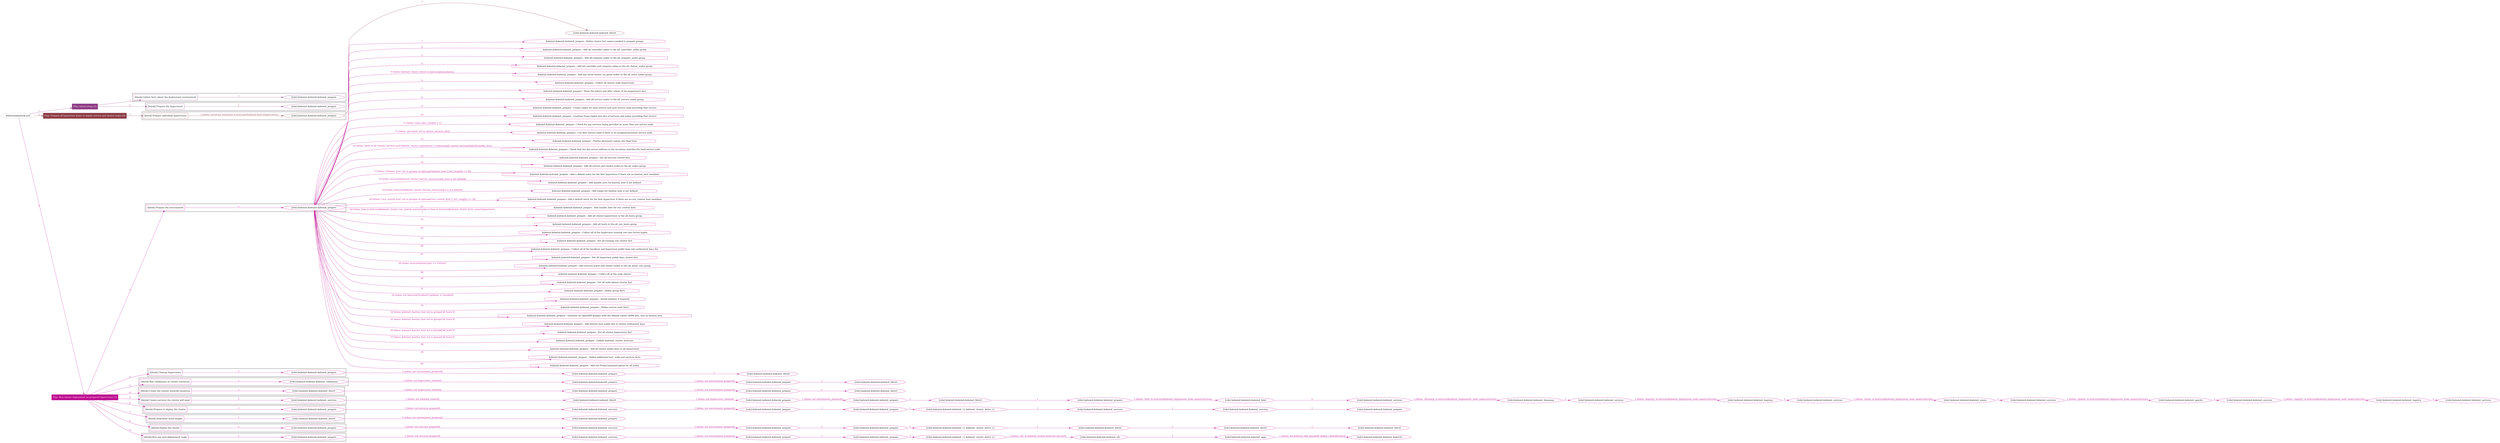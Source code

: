 digraph {
	graph [concentrate=true ordering=in rankdir=LR ratio=fill]
	edge [esep=5 sep=10]
	"kubeinit/playbook.yml" [id=root_node style=dotted]
	play_51ea77e4 [label="Play: Initial setup (1)" color="#8f3d87" fontcolor="#ffffff" id=play_51ea77e4 shape=box style=filled tooltip=localhost]
	"kubeinit/playbook.yml" -> play_51ea77e4 [label="1 " color="#8f3d87" fontcolor="#8f3d87" id=edge_8fa7e53b labeltooltip="1 " tooltip="1 "]
	subgraph "kubeinit.kubeinit.kubeinit_prepare" {
		role_b23aeeef [label="[role] kubeinit.kubeinit.kubeinit_prepare" color="#8f3d87" id=role_b23aeeef tooltip="kubeinit.kubeinit.kubeinit_prepare"]
	}
	subgraph "kubeinit.kubeinit.kubeinit_prepare" {
		role_1dfdaa73 [label="[role] kubeinit.kubeinit.kubeinit_prepare" color="#8f3d87" id=role_1dfdaa73 tooltip="kubeinit.kubeinit.kubeinit_prepare"]
	}
	subgraph "Play: Initial setup (1)" {
		play_51ea77e4 -> block_4f8bf92c [label=1 color="#8f3d87" fontcolor="#8f3d87" id=edge_318e9861 labeltooltip=1 tooltip=1]
		subgraph cluster_block_4f8bf92c {
			block_4f8bf92c [label="[block] Gather facts about the deployment environment" color="#8f3d87" id=block_4f8bf92c labeltooltip="Gather facts about the deployment environment" shape=box tooltip="Gather facts about the deployment environment"]
			block_4f8bf92c -> role_b23aeeef [label="1 " color="#8f3d87" fontcolor="#8f3d87" id=edge_89370615 labeltooltip="1 " tooltip="1 "]
		}
		play_51ea77e4 -> block_9667cba2 [label=2 color="#8f3d87" fontcolor="#8f3d87" id=edge_7a3fc112 labeltooltip=2 tooltip=2]
		subgraph cluster_block_9667cba2 {
			block_9667cba2 [label="[block] Prepare the hypervisors" color="#8f3d87" id=block_9667cba2 labeltooltip="Prepare the hypervisors" shape=box tooltip="Prepare the hypervisors"]
			block_9667cba2 -> role_1dfdaa73 [label="1 " color="#8f3d87" fontcolor="#8f3d87" id=edge_c817029b labeltooltip="1 " tooltip="1 "]
		}
	}
	play_14f72562 [label="Play: Prepare all hypervisor hosts to deploy service and cluster nodes (0)" color="#8e3e48" fontcolor="#ffffff" id=play_14f72562 shape=box style=filled tooltip="Play: Prepare all hypervisor hosts to deploy service and cluster nodes (0)"]
	"kubeinit/playbook.yml" -> play_14f72562 [label="2 " color="#8e3e48" fontcolor="#8e3e48" id=edge_e5bb16a4 labeltooltip="2 " tooltip="2 "]
	subgraph "kubeinit.kubeinit.kubeinit_libvirt" {
		role_3c19d5bf [label="[role] kubeinit.kubeinit.kubeinit_libvirt" color="#8e3e48" id=role_3c19d5bf tooltip="kubeinit.kubeinit.kubeinit_libvirt"]
	}
	subgraph "kubeinit.kubeinit.kubeinit_prepare" {
		role_5a072283 [label="[role] kubeinit.kubeinit.kubeinit_prepare" color="#8e3e48" id=role_5a072283 tooltip="kubeinit.kubeinit.kubeinit_prepare"]
		role_5a072283 -> role_3c19d5bf [label="1 " color="#8e3e48" fontcolor="#8e3e48" id=edge_b2657fa5 labeltooltip="1 " tooltip="1 "]
	}
	subgraph "Play: Prepare all hypervisor hosts to deploy service and cluster nodes (0)" {
		play_14f72562 -> block_14e10ed2 [label=1 color="#8e3e48" fontcolor="#8e3e48" id=edge_700ab76d labeltooltip=1 tooltip=1]
		subgraph cluster_block_14e10ed2 {
			block_14e10ed2 [label="[block] Prepare individual hypervisors" color="#8e3e48" id=block_14e10ed2 labeltooltip="Prepare individual hypervisors" shape=box tooltip="Prepare individual hypervisors"]
			block_14e10ed2 -> role_5a072283 [label="1 [when: inventory_hostname in hostvars['kubeinit-facts'].hypervisors]" color="#8e3e48" fontcolor="#8e3e48" id=edge_61e9f3c6 labeltooltip="1 [when: inventory_hostname in hostvars['kubeinit-facts'].hypervisors]" tooltip="1 [when: inventory_hostname in hostvars['kubeinit-facts'].hypervisors]"]
		}
	}
	play_3395a010 [label="Play: Run cluster deployment on prepared hypervisors (1)" color="#be0e91" fontcolor="#ffffff" id=play_3395a010 shape=box style=filled tooltip=localhost]
	"kubeinit/playbook.yml" -> play_3395a010 [label="3 " color="#be0e91" fontcolor="#be0e91" id=edge_797f0349 labeltooltip="3 " tooltip="3 "]
	subgraph "kubeinit.kubeinit.kubeinit_prepare" {
		role_181e9a3c [label="[role] kubeinit.kubeinit.kubeinit_prepare" color="#be0e91" id=role_181e9a3c tooltip="kubeinit.kubeinit.kubeinit_prepare"]
		task_3ce8ced6 [label="kubeinit.kubeinit.kubeinit_prepare : Define cluster fact names needed to prepare groups" color="#be0e91" id=task_3ce8ced6 shape=octagon tooltip="kubeinit.kubeinit.kubeinit_prepare : Define cluster fact names needed to prepare groups"]
		role_181e9a3c -> task_3ce8ced6 [label="1 " color="#be0e91" fontcolor="#be0e91" id=edge_b7c46e05 labeltooltip="1 " tooltip="1 "]
		task_4792e8f6 [label="kubeinit.kubeinit.kubeinit_prepare : Add all controller nodes to the all_controller_nodes group" color="#be0e91" id=task_4792e8f6 shape=octagon tooltip="kubeinit.kubeinit.kubeinit_prepare : Add all controller nodes to the all_controller_nodes group"]
		role_181e9a3c -> task_4792e8f6 [label="2 " color="#be0e91" fontcolor="#be0e91" id=edge_8cfa0595 labeltooltip="2 " tooltip="2 "]
		task_8960ca86 [label="kubeinit.kubeinit.kubeinit_prepare : Add all compute nodes to the all_compute_nodes group" color="#be0e91" id=task_8960ca86 shape=octagon tooltip="kubeinit.kubeinit.kubeinit_prepare : Add all compute nodes to the all_compute_nodes group"]
		role_181e9a3c -> task_8960ca86 [label="3 " color="#be0e91" fontcolor="#be0e91" id=edge_7f3b5735 labeltooltip="3 " tooltip="3 "]
		task_65d51bce [label="kubeinit.kubeinit.kubeinit_prepare : Add all controller and compute nodes to the all_cluster_nodes group" color="#be0e91" id=task_65d51bce shape=octagon tooltip="kubeinit.kubeinit.kubeinit_prepare : Add all controller and compute nodes to the all_cluster_nodes group"]
		role_181e9a3c -> task_65d51bce [label="4 " color="#be0e91" fontcolor="#be0e91" id=edge_7df0f7f7 labeltooltip="4 " tooltip="4 "]
		task_49fb57e5 [label="kubeinit.kubeinit.kubeinit_prepare : Add any extra cluster vm guest nodes to the all_extra_nodes group" color="#be0e91" id=task_49fb57e5 shape=octagon tooltip="kubeinit.kubeinit.kubeinit_prepare : Add any extra cluster vm guest nodes to the all_extra_nodes group"]
		role_181e9a3c -> task_49fb57e5 [label="5 [when: kubeinit_cluster_distro in hostvars[item].distro]" color="#be0e91" fontcolor="#be0e91" id=edge_152e3101 labeltooltip="5 [when: kubeinit_cluster_distro in hostvars[item].distro]" tooltip="5 [when: kubeinit_cluster_distro in hostvars[item].distro]"]
		task_8201b788 [label="kubeinit.kubeinit.kubeinit_prepare : Collect all cluster node hypervisors" color="#be0e91" id=task_8201b788 shape=octagon tooltip="kubeinit.kubeinit.kubeinit_prepare : Collect all cluster node hypervisors"]
		role_181e9a3c -> task_8201b788 [label="6 " color="#be0e91" fontcolor="#be0e91" id=edge_719ae850 labeltooltip="6 " tooltip="6 "]
		task_92fc1d07 [label="kubeinit.kubeinit.kubeinit_prepare : Show the before and after values of the hypervisors fact" color="#be0e91" id=task_92fc1d07 shape=octagon tooltip="kubeinit.kubeinit.kubeinit_prepare : Show the before and after values of the hypervisors fact"]
		role_181e9a3c -> task_92fc1d07 [label="7 " color="#be0e91" fontcolor="#be0e91" id=edge_62b1db68 labeltooltip="7 " tooltip="7 "]
		task_1b973ad2 [label="kubeinit.kubeinit.kubeinit_prepare : Add all service nodes to the all_service_nodes group" color="#be0e91" id=task_1b973ad2 shape=octagon tooltip="kubeinit.kubeinit.kubeinit_prepare : Add all service nodes to the all_service_nodes group"]
		role_181e9a3c -> task_1b973ad2 [label="8 " color="#be0e91" fontcolor="#be0e91" id=edge_6cef74f4 labeltooltip="8 " tooltip="8 "]
		task_6885a71c [label="kubeinit.kubeinit.kubeinit_prepare : Create tuples for each service and each service node providing that service" color="#be0e91" id=task_6885a71c shape=octagon tooltip="kubeinit.kubeinit.kubeinit_prepare : Create tuples for each service and each service node providing that service"]
		role_181e9a3c -> task_6885a71c [label="9 " color="#be0e91" fontcolor="#be0e91" id=edge_a7a1cbbc labeltooltip="9 " tooltip="9 "]
		task_2c5a62eb [label="kubeinit.kubeinit.kubeinit_prepare : Combine those tuples into dict of services and nodes providing that service" color="#be0e91" id=task_2c5a62eb shape=octagon tooltip="kubeinit.kubeinit.kubeinit_prepare : Combine those tuples into dict of services and nodes providing that service"]
		role_181e9a3c -> task_2c5a62eb [label="10 " color="#be0e91" fontcolor="#be0e91" id=edge_b3f3ee83 labeltooltip="10 " tooltip="10 "]
		task_b4e5c75a [label="kubeinit.kubeinit.kubeinit_prepare : Check for any services being provided on more than one service node" color="#be0e91" id=task_b4e5c75a shape=octagon tooltip="kubeinit.kubeinit.kubeinit_prepare : Check for any services being provided on more than one service node"]
		role_181e9a3c -> task_b4e5c75a [label="11 [when: item.value | length > 1]" color="#be0e91" fontcolor="#be0e91" id=edge_8aaeead6 labeltooltip="11 [when: item.value | length > 1]" tooltip="11 [when: item.value | length > 1]"]
		task_f195d455 [label="kubeinit.kubeinit.kubeinit_prepare : Use first service node if there is no assigned provision service node" color="#be0e91" id=task_f195d455 shape=octagon tooltip="kubeinit.kubeinit.kubeinit_prepare : Use first service node if there is no assigned provision service node"]
		role_181e9a3c -> task_f195d455 [label="12 [when: 'provision' not in cluster_services_dict]" color="#be0e91" fontcolor="#be0e91" id=edge_eab6d8b5 labeltooltip="12 [when: 'provision' not in cluster_services_dict]" tooltip="12 [when: 'provision' not in cluster_services_dict]"]
		task_c221911a [label="kubeinit.kubeinit.kubeinit_prepare : Flatten dictionary values into final form" color="#be0e91" id=task_c221911a shape=octagon tooltip="kubeinit.kubeinit.kubeinit_prepare : Flatten dictionary values into final form"]
		role_181e9a3c -> task_c221911a [label="13 " color="#be0e91" fontcolor="#be0e91" id=edge_40346c57 labeltooltip="13 " tooltip="13 "]
		task_5607e21e [label="kubeinit.kubeinit.kubeinit_prepare : Check that the dns server address in the inventory matches the bind service node" color="#be0e91" id=task_5607e21e shape=octagon tooltip="kubeinit.kubeinit.kubeinit_prepare : Check that the dns server address in the inventory matches the bind service node"]
		role_181e9a3c -> task_5607e21e [label="14 [when: 'bind' in all_cluster_services and kubeinit_cluster_nameserver != hostvars[all_cluster_services['bind']].ansible_host]" color="#be0e91" fontcolor="#be0e91" id=edge_5511646c labeltooltip="14 [when: 'bind' in all_cluster_services and kubeinit_cluster_nameserver != hostvars[all_cluster_services['bind']].ansible_host]" tooltip="14 [when: 'bind' in all_cluster_services and kubeinit_cluster_nameserver != hostvars[all_cluster_services['bind']].ansible_host]"]
		task_72967b77 [label="kubeinit.kubeinit.kubeinit_prepare : Set all services cluster fact" color="#be0e91" id=task_72967b77 shape=octagon tooltip="kubeinit.kubeinit.kubeinit_prepare : Set all services cluster fact"]
		role_181e9a3c -> task_72967b77 [label="15 " color="#be0e91" fontcolor="#be0e91" id=edge_0ffbf418 labeltooltip="15 " tooltip="15 "]
		task_3e47ee18 [label="kubeinit.kubeinit.kubeinit_prepare : Add all service and cluster nodes to the all_nodes group" color="#be0e91" id=task_3e47ee18 shape=octagon tooltip="kubeinit.kubeinit.kubeinit_prepare : Add all service and cluster nodes to the all_nodes group"]
		role_181e9a3c -> task_3e47ee18 [label="16 " color="#be0e91" fontcolor="#be0e91" id=edge_72a64a0f labeltooltip="16 " tooltip="16 "]
		task_8739b655 [label="kubeinit.kubeinit.kubeinit_prepare : Add a default entry for the first hypervisor if there are no bastion_host members" color="#be0e91" id=task_8739b655 shape=octagon tooltip="kubeinit.kubeinit.kubeinit_prepare : Add a default entry for the first hypervisor if there are no bastion_host members"]
		role_181e9a3c -> task_8739b655 [label="17 [when: ('bastion_host' not in groups) or ((groups['bastion_host'] | list | length) == 0)]" color="#be0e91" fontcolor="#be0e91" id=edge_dc94fd27 labeltooltip="17 [when: ('bastion_host' not in groups) or ((groups['bastion_host'] | list | length) == 0)]" tooltip="17 [when: ('bastion_host' not in groups) or ((groups['bastion_host'] | list | length) == 0)]"]
		task_efd9adeb [label="kubeinit.kubeinit.kubeinit_prepare : Add ansible_host for bastion_host if not defined" color="#be0e91" id=task_efd9adeb shape=octagon tooltip="kubeinit.kubeinit.kubeinit_prepare : Add ansible_host for bastion_host if not defined"]
		role_181e9a3c -> task_efd9adeb [label="18 [when: hostvars[kubeinit_cluster_bastion_name].ansible_host is not defined]" color="#be0e91" fontcolor="#be0e91" id=edge_4c998671 labeltooltip="18 [when: hostvars[kubeinit_cluster_bastion_name].ansible_host is not defined]" tooltip="18 [when: hostvars[kubeinit_cluster_bastion_name].ansible_host is not defined]"]
		task_49d44f05 [label="kubeinit.kubeinit.kubeinit_prepare : Add target for bastion_host if not defined" color="#be0e91" id=task_49d44f05 shape=octagon tooltip="kubeinit.kubeinit.kubeinit_prepare : Add target for bastion_host if not defined"]
		role_181e9a3c -> task_49d44f05 [label="19 [when: hostvars[kubeinit_cluster_bastion_name].target is not defined]" color="#be0e91" fontcolor="#be0e91" id=edge_b489f628 labeltooltip="19 [when: hostvars[kubeinit_cluster_bastion_name].target is not defined]" tooltip="19 [when: hostvars[kubeinit_cluster_bastion_name].target is not defined]"]
		task_7e1dbd50 [label="kubeinit.kubeinit.kubeinit_prepare : Add a default entry for the first hypervisor if there are no ovn_central_host members" color="#be0e91" id=task_7e1dbd50 shape=octagon tooltip="kubeinit.kubeinit.kubeinit_prepare : Add a default entry for the first hypervisor if there are no ovn_central_host members"]
		role_181e9a3c -> task_7e1dbd50 [label="20 [when: ('ovn_central_host' not in groups) or ((groups['ovn_central_host'] | list | length) == 0)]" color="#be0e91" fontcolor="#be0e91" id=edge_0120db8c labeltooltip="20 [when: ('ovn_central_host' not in groups) or ((groups['ovn_central_host'] | list | length) == 0)]" tooltip="20 [when: ('ovn_central_host' not in groups) or ((groups['ovn_central_host'] | list | length) == 0)]"]
		task_1c0e9694 [label="kubeinit.kubeinit.kubeinit_prepare : Add ansible_host for ovn_central_host" color="#be0e91" id=task_1c0e9694 shape=octagon tooltip="kubeinit.kubeinit.kubeinit_prepare : Add ansible_host for ovn_central_host"]
		role_181e9a3c -> task_1c0e9694 [label="21 " color="#be0e91" fontcolor="#be0e91" id=edge_ad400d81 labeltooltip="21 " tooltip="21 "]
		task_d49a8e14 [label="kubeinit.kubeinit.kubeinit_prepare : Add all cluster hypervisors to the all_hosts group" color="#be0e91" id=task_d49a8e14 shape=octagon tooltip="kubeinit.kubeinit.kubeinit_prepare : Add all cluster hypervisors to the all_hosts group"]
		role_181e9a3c -> task_d49a8e14 [label="22 [when: item in hostvars[kubeinit_cluster_ovn_central_name].target or item in hostvars[kubeinit_cluster_facts_name].hypervisors
]" color="#be0e91" fontcolor="#be0e91" id=edge_8602db12 labeltooltip="22 [when: item in hostvars[kubeinit_cluster_ovn_central_name].target or item in hostvars[kubeinit_cluster_facts_name].hypervisors
]" tooltip="22 [when: item in hostvars[kubeinit_cluster_ovn_central_name].target or item in hostvars[kubeinit_cluster_facts_name].hypervisors
]"]
		task_a71ffa4b [label="kubeinit.kubeinit.kubeinit_prepare : Add all hosts to the all_ovn_hosts group" color="#be0e91" id=task_a71ffa4b shape=octagon tooltip="kubeinit.kubeinit.kubeinit_prepare : Add all hosts to the all_ovn_hosts group"]
		role_181e9a3c -> task_a71ffa4b [label="23 " color="#be0e91" fontcolor="#be0e91" id=edge_f14959b5 labeltooltip="23 " tooltip="23 "]
		task_7a9611f6 [label="kubeinit.kubeinit.kubeinit_prepare : Collect all of the hypervisor running vms into hv/vm tuples" color="#be0e91" id=task_7a9611f6 shape=octagon tooltip="kubeinit.kubeinit.kubeinit_prepare : Collect all of the hypervisor running vms into hv/vm tuples"]
		role_181e9a3c -> task_7a9611f6 [label="24 " color="#be0e91" fontcolor="#be0e91" id=edge_e9773db3 labeltooltip="24 " tooltip="24 "]
		task_120cab14 [label="kubeinit.kubeinit.kubeinit_prepare : Set all running vms cluster fact" color="#be0e91" id=task_120cab14 shape=octagon tooltip="kubeinit.kubeinit.kubeinit_prepare : Set all running vms cluster fact"]
		role_181e9a3c -> task_120cab14 [label="25 " color="#be0e91" fontcolor="#be0e91" id=edge_0aada8d4 labeltooltip="25 " tooltip="25 "]
		task_d60b1156 [label="kubeinit.kubeinit.kubeinit_prepare : Collect all of the localhost and hypervisor public keys into authorized_keys list" color="#be0e91" id=task_d60b1156 shape=octagon tooltip="kubeinit.kubeinit.kubeinit_prepare : Collect all of the localhost and hypervisor public keys into authorized_keys list"]
		role_181e9a3c -> task_d60b1156 [label="26 " color="#be0e91" fontcolor="#be0e91" id=edge_0857fc10 labeltooltip="26 " tooltip="26 "]
		task_90020ce2 [label="kubeinit.kubeinit.kubeinit_prepare : Set all hypervisor public keys cluster fact" color="#be0e91" id=task_90020ce2 shape=octagon tooltip="kubeinit.kubeinit.kubeinit_prepare : Set all hypervisor public keys cluster fact"]
		role_181e9a3c -> task_90020ce2 [label="27 " color="#be0e91" fontcolor="#be0e91" id=edge_d3965707 labeltooltip="27 " tooltip="27 "]
		task_008cb78f [label="kubeinit.kubeinit.kubeinit_prepare : Add services guest and cluster nodes to the all_guest_vms group" color="#be0e91" id=task_008cb78f shape=octagon tooltip="kubeinit.kubeinit.kubeinit_prepare : Add services guest and cluster nodes to the all_guest_vms group"]
		role_181e9a3c -> task_008cb78f [label="28 [when: hostvars[item].type == 'virtual']" color="#be0e91" fontcolor="#be0e91" id=edge_825c6f90 labeltooltip="28 [when: hostvars[item].type == 'virtual']" tooltip="28 [when: hostvars[item].type == 'virtual']"]
		task_ff92f6e5 [label="kubeinit.kubeinit.kubeinit_prepare : Collect all of the node aliases" color="#be0e91" id=task_ff92f6e5 shape=octagon tooltip="kubeinit.kubeinit.kubeinit_prepare : Collect all of the node aliases"]
		role_181e9a3c -> task_ff92f6e5 [label="29 " color="#be0e91" fontcolor="#be0e91" id=edge_8245ee25 labeltooltip="29 " tooltip="29 "]
		task_5591c86f [label="kubeinit.kubeinit.kubeinit_prepare : Set all node aliases cluster fact" color="#be0e91" id=task_5591c86f shape=octagon tooltip="kubeinit.kubeinit.kubeinit_prepare : Set all node aliases cluster fact"]
		role_181e9a3c -> task_5591c86f [label="30 " color="#be0e91" fontcolor="#be0e91" id=edge_168c0774 labeltooltip="30 " tooltip="30 "]
		task_74f90b1c [label="kubeinit.kubeinit.kubeinit_prepare : Define group facts" color="#be0e91" id=task_74f90b1c shape=octagon tooltip="kubeinit.kubeinit.kubeinit_prepare : Define group facts"]
		role_181e9a3c -> task_74f90b1c [label="31 " color="#be0e91" fontcolor="#be0e91" id=edge_1f5d29bf labeltooltip="31 " tooltip="31 "]
		task_9b25779e [label="kubeinit.kubeinit.kubeinit_prepare : Install podman if required" color="#be0e91" id=task_9b25779e shape=octagon tooltip="kubeinit.kubeinit.kubeinit_prepare : Install podman if required"]
		role_181e9a3c -> task_9b25779e [label="32 [when: not hostvars['localhost'].podman_is_installed]" color="#be0e91" fontcolor="#be0e91" id=edge_8b264cef labeltooltip="32 [when: not hostvars['localhost'].podman_is_installed]" tooltip="32 [when: not hostvars['localhost'].podman_is_installed]"]
		task_93a730ff [label="kubeinit.kubeinit.kubeinit_prepare : Define service node facts" color="#be0e91" id=task_93a730ff shape=octagon tooltip="kubeinit.kubeinit.kubeinit_prepare : Define service node facts"]
		role_181e9a3c -> task_93a730ff [label="33 " color="#be0e91" fontcolor="#be0e91" id=edge_6d0c418a labeltooltip="33 " tooltip="33 "]
		task_141dae2c [label="kubeinit.kubeinit.kubeinit_prepare : Generate an OpenSSH keypair with the default values (4096 bits, rsa) on bastion host" color="#be0e91" id=task_141dae2c shape=octagon tooltip="kubeinit.kubeinit.kubeinit_prepare : Generate an OpenSSH keypair with the default values (4096 bits, rsa) on bastion host"]
		role_181e9a3c -> task_141dae2c [label="34 [when: kubeinit_bastion_host not in groups['all_hosts']]" color="#be0e91" fontcolor="#be0e91" id=edge_794dd10b labeltooltip="34 [when: kubeinit_bastion_host not in groups['all_hosts']]" tooltip="34 [when: kubeinit_bastion_host not in groups['all_hosts']]"]
		task_72cefe2d [label="kubeinit.kubeinit.kubeinit_prepare : Add bastion host public key to cluster authorized_keys" color="#be0e91" id=task_72cefe2d shape=octagon tooltip="kubeinit.kubeinit.kubeinit_prepare : Add bastion host public key to cluster authorized_keys"]
		role_181e9a3c -> task_72cefe2d [label="35 [when: kubeinit_bastion_host not in groups['all_hosts']]" color="#be0e91" fontcolor="#be0e91" id=edge_cdefd99f labeltooltip="35 [when: kubeinit_bastion_host not in groups['all_hosts']]" tooltip="35 [when: kubeinit_bastion_host not in groups['all_hosts']]"]
		task_19fcf5db [label="kubeinit.kubeinit.kubeinit_prepare : Set all cluster hypervisors fact" color="#be0e91" id=task_19fcf5db shape=octagon tooltip="kubeinit.kubeinit.kubeinit_prepare : Set all cluster hypervisors fact"]
		role_181e9a3c -> task_19fcf5db [label="36 [when: kubeinit_bastion_host not in groups['all_hosts']]" color="#be0e91" fontcolor="#be0e91" id=edge_c91c6ce1 labeltooltip="36 [when: kubeinit_bastion_host not in groups['all_hosts']]" tooltip="36 [when: kubeinit_bastion_host not in groups['all_hosts']]"]
		task_b43a9a60 [label="kubeinit.kubeinit.kubeinit_prepare : Update kubeinit_cluster_hostvars" color="#be0e91" id=task_b43a9a60 shape=octagon tooltip="kubeinit.kubeinit.kubeinit_prepare : Update kubeinit_cluster_hostvars"]
		role_181e9a3c -> task_b43a9a60 [label="37 [when: kubeinit_bastion_host not in groups['all_hosts']]" color="#be0e91" fontcolor="#be0e91" id=edge_13bfceed labeltooltip="37 [when: kubeinit_bastion_host not in groups['all_hosts']]" tooltip="37 [when: kubeinit_bastion_host not in groups['all_hosts']]"]
		task_14e419c1 [label="kubeinit.kubeinit.kubeinit_prepare : Add all cluster public keys to all hypervisors" color="#be0e91" id=task_14e419c1 shape=octagon tooltip="kubeinit.kubeinit.kubeinit_prepare : Add all cluster public keys to all hypervisors"]
		role_181e9a3c -> task_14e419c1 [label="38 " color="#be0e91" fontcolor="#be0e91" id=edge_29227b5a labeltooltip="38 " tooltip="38 "]
		task_bb5078b2 [label="kubeinit.kubeinit.kubeinit_prepare : Define additional host, node and services facts" color="#be0e91" id=task_bb5078b2 shape=octagon tooltip="kubeinit.kubeinit.kubeinit_prepare : Define additional host, node and services facts"]
		role_181e9a3c -> task_bb5078b2 [label="39 " color="#be0e91" fontcolor="#be0e91" id=edge_fc1ad750 labeltooltip="39 " tooltip="39 "]
		task_219d760a [label="kubeinit.kubeinit.kubeinit_prepare : Add ssh ProxyCommand option for all nodes" color="#be0e91" id=task_219d760a shape=octagon tooltip="kubeinit.kubeinit.kubeinit_prepare : Add ssh ProxyCommand option for all nodes"]
		role_181e9a3c -> task_219d760a [label="40 " color="#be0e91" fontcolor="#be0e91" id=edge_dc400a34 labeltooltip="40 " tooltip="40 "]
	}
	subgraph "kubeinit.kubeinit.kubeinit_libvirt" {
		role_ea65bc50 [label="[role] kubeinit.kubeinit.kubeinit_libvirt" color="#be0e91" id=role_ea65bc50 tooltip="kubeinit.kubeinit.kubeinit_libvirt"]
	}
	subgraph "kubeinit.kubeinit.kubeinit_prepare" {
		role_3c661156 [label="[role] kubeinit.kubeinit.kubeinit_prepare" color="#be0e91" id=role_3c661156 tooltip="kubeinit.kubeinit.kubeinit_prepare"]
		role_3c661156 -> role_ea65bc50 [label="1 " color="#be0e91" fontcolor="#be0e91" id=edge_e29ca1f3 labeltooltip="1 " tooltip="1 "]
	}
	subgraph "kubeinit.kubeinit.kubeinit_prepare" {
		role_781e25a5 [label="[role] kubeinit.kubeinit.kubeinit_prepare" color="#be0e91" id=role_781e25a5 tooltip="kubeinit.kubeinit.kubeinit_prepare"]
		role_781e25a5 -> role_3c661156 [label="1 [when: not environment_prepared]" color="#be0e91" fontcolor="#be0e91" id=edge_64bd73d5 labeltooltip="1 [when: not environment_prepared]" tooltip="1 [when: not environment_prepared]"]
	}
	subgraph "kubeinit.kubeinit.kubeinit_libvirt" {
		role_a1916daf [label="[role] kubeinit.kubeinit.kubeinit_libvirt" color="#be0e91" id=role_a1916daf tooltip="kubeinit.kubeinit.kubeinit_libvirt"]
	}
	subgraph "kubeinit.kubeinit.kubeinit_prepare" {
		role_23bfa881 [label="[role] kubeinit.kubeinit.kubeinit_prepare" color="#be0e91" id=role_23bfa881 tooltip="kubeinit.kubeinit.kubeinit_prepare"]
		role_23bfa881 -> role_a1916daf [label="1 " color="#be0e91" fontcolor="#be0e91" id=edge_a3c68d6e labeltooltip="1 " tooltip="1 "]
	}
	subgraph "kubeinit.kubeinit.kubeinit_prepare" {
		role_d4de0523 [label="[role] kubeinit.kubeinit.kubeinit_prepare" color="#be0e91" id=role_d4de0523 tooltip="kubeinit.kubeinit.kubeinit_prepare"]
		role_d4de0523 -> role_23bfa881 [label="1 [when: not environment_prepared]" color="#be0e91" fontcolor="#be0e91" id=edge_3f392448 labeltooltip="1 [when: not environment_prepared]" tooltip="1 [when: not environment_prepared]"]
	}
	subgraph "kubeinit.kubeinit.kubeinit_validations" {
		role_2126c369 [label="[role] kubeinit.kubeinit.kubeinit_validations" color="#be0e91" id=role_2126c369 tooltip="kubeinit.kubeinit.kubeinit_validations"]
		role_2126c369 -> role_d4de0523 [label="1 [when: not hypervisors_cleaned]" color="#be0e91" fontcolor="#be0e91" id=edge_f49b4fd3 labeltooltip="1 [when: not hypervisors_cleaned]" tooltip="1 [when: not hypervisors_cleaned]"]
	}
	subgraph "kubeinit.kubeinit.kubeinit_libvirt" {
		role_104ba084 [label="[role] kubeinit.kubeinit.kubeinit_libvirt" color="#be0e91" id=role_104ba084 tooltip="kubeinit.kubeinit.kubeinit_libvirt"]
	}
	subgraph "kubeinit.kubeinit.kubeinit_prepare" {
		role_3ab27bad [label="[role] kubeinit.kubeinit.kubeinit_prepare" color="#be0e91" id=role_3ab27bad tooltip="kubeinit.kubeinit.kubeinit_prepare"]
		role_3ab27bad -> role_104ba084 [label="1 " color="#be0e91" fontcolor="#be0e91" id=edge_d940e948 labeltooltip="1 " tooltip="1 "]
	}
	subgraph "kubeinit.kubeinit.kubeinit_prepare" {
		role_adeca8b5 [label="[role] kubeinit.kubeinit.kubeinit_prepare" color="#be0e91" id=role_adeca8b5 tooltip="kubeinit.kubeinit.kubeinit_prepare"]
		role_adeca8b5 -> role_3ab27bad [label="1 [when: not environment_prepared]" color="#be0e91" fontcolor="#be0e91" id=edge_dd3e9765 labeltooltip="1 [when: not environment_prepared]" tooltip="1 [when: not environment_prepared]"]
	}
	subgraph "kubeinit.kubeinit.kubeinit_libvirt" {
		role_bc58a864 [label="[role] kubeinit.kubeinit.kubeinit_libvirt" color="#be0e91" id=role_bc58a864 tooltip="kubeinit.kubeinit.kubeinit_libvirt"]
		role_bc58a864 -> role_adeca8b5 [label="1 [when: not hypervisors_cleaned]" color="#be0e91" fontcolor="#be0e91" id=edge_aeb71673 labeltooltip="1 [when: not hypervisors_cleaned]" tooltip="1 [when: not hypervisors_cleaned]"]
	}
	subgraph "kubeinit.kubeinit.kubeinit_services" {
		role_2c8e3b06 [label="[role] kubeinit.kubeinit.kubeinit_services" color="#be0e91" id=role_2c8e3b06 tooltip="kubeinit.kubeinit.kubeinit_services"]
	}
	subgraph "kubeinit.kubeinit.kubeinit_registry" {
		role_47fa4a15 [label="[role] kubeinit.kubeinit.kubeinit_registry" color="#be0e91" id=role_47fa4a15 tooltip="kubeinit.kubeinit.kubeinit_registry"]
		role_47fa4a15 -> role_2c8e3b06 [label="1 " color="#be0e91" fontcolor="#be0e91" id=edge_2d7c709c labeltooltip="1 " tooltip="1 "]
	}
	subgraph "kubeinit.kubeinit.kubeinit_services" {
		role_600c7d0f [label="[role] kubeinit.kubeinit.kubeinit_services" color="#be0e91" id=role_600c7d0f tooltip="kubeinit.kubeinit.kubeinit_services"]
		role_600c7d0f -> role_47fa4a15 [label="1 [when: 'registry' in hostvars[kubeinit_deployment_node_name].services]" color="#be0e91" fontcolor="#be0e91" id=edge_1e4d8b93 labeltooltip="1 [when: 'registry' in hostvars[kubeinit_deployment_node_name].services]" tooltip="1 [when: 'registry' in hostvars[kubeinit_deployment_node_name].services]"]
	}
	subgraph "kubeinit.kubeinit.kubeinit_apache" {
		role_2f036d83 [label="[role] kubeinit.kubeinit.kubeinit_apache" color="#be0e91" id=role_2f036d83 tooltip="kubeinit.kubeinit.kubeinit_apache"]
		role_2f036d83 -> role_600c7d0f [label="1 " color="#be0e91" fontcolor="#be0e91" id=edge_9d721f51 labeltooltip="1 " tooltip="1 "]
	}
	subgraph "kubeinit.kubeinit.kubeinit_services" {
		role_aa341a72 [label="[role] kubeinit.kubeinit.kubeinit_services" color="#be0e91" id=role_aa341a72 tooltip="kubeinit.kubeinit.kubeinit_services"]
		role_aa341a72 -> role_2f036d83 [label="1 [when: 'apache' in hostvars[kubeinit_deployment_node_name].services]" color="#be0e91" fontcolor="#be0e91" id=edge_dd880eec labeltooltip="1 [when: 'apache' in hostvars[kubeinit_deployment_node_name].services]" tooltip="1 [when: 'apache' in hostvars[kubeinit_deployment_node_name].services]"]
	}
	subgraph "kubeinit.kubeinit.kubeinit_nexus" {
		role_3bf71143 [label="[role] kubeinit.kubeinit.kubeinit_nexus" color="#be0e91" id=role_3bf71143 tooltip="kubeinit.kubeinit.kubeinit_nexus"]
		role_3bf71143 -> role_aa341a72 [label="1 " color="#be0e91" fontcolor="#be0e91" id=edge_cda93a56 labeltooltip="1 " tooltip="1 "]
	}
	subgraph "kubeinit.kubeinit.kubeinit_services" {
		role_25d848ba [label="[role] kubeinit.kubeinit.kubeinit_services" color="#be0e91" id=role_25d848ba tooltip="kubeinit.kubeinit.kubeinit_services"]
		role_25d848ba -> role_3bf71143 [label="1 [when: 'nexus' in hostvars[kubeinit_deployment_node_name].services]" color="#be0e91" fontcolor="#be0e91" id=edge_2fc6116f labeltooltip="1 [when: 'nexus' in hostvars[kubeinit_deployment_node_name].services]" tooltip="1 [when: 'nexus' in hostvars[kubeinit_deployment_node_name].services]"]
	}
	subgraph "kubeinit.kubeinit.kubeinit_haproxy" {
		role_2d17168d [label="[role] kubeinit.kubeinit.kubeinit_haproxy" color="#be0e91" id=role_2d17168d tooltip="kubeinit.kubeinit.kubeinit_haproxy"]
		role_2d17168d -> role_25d848ba [label="1 " color="#be0e91" fontcolor="#be0e91" id=edge_4718797e labeltooltip="1 " tooltip="1 "]
	}
	subgraph "kubeinit.kubeinit.kubeinit_services" {
		role_31c717f4 [label="[role] kubeinit.kubeinit.kubeinit_services" color="#be0e91" id=role_31c717f4 tooltip="kubeinit.kubeinit.kubeinit_services"]
		role_31c717f4 -> role_2d17168d [label="1 [when: 'haproxy' in hostvars[kubeinit_deployment_node_name].services]" color="#be0e91" fontcolor="#be0e91" id=edge_943bf237 labeltooltip="1 [when: 'haproxy' in hostvars[kubeinit_deployment_node_name].services]" tooltip="1 [when: 'haproxy' in hostvars[kubeinit_deployment_node_name].services]"]
	}
	subgraph "kubeinit.kubeinit.kubeinit_dnsmasq" {
		role_9aab563a [label="[role] kubeinit.kubeinit.kubeinit_dnsmasq" color="#be0e91" id=role_9aab563a tooltip="kubeinit.kubeinit.kubeinit_dnsmasq"]
		role_9aab563a -> role_31c717f4 [label="1 " color="#be0e91" fontcolor="#be0e91" id=edge_359a5623 labeltooltip="1 " tooltip="1 "]
	}
	subgraph "kubeinit.kubeinit.kubeinit_services" {
		role_77871d24 [label="[role] kubeinit.kubeinit.kubeinit_services" color="#be0e91" id=role_77871d24 tooltip="kubeinit.kubeinit.kubeinit_services"]
		role_77871d24 -> role_9aab563a [label="1 [when: 'dnsmasq' in hostvars[kubeinit_deployment_node_name].services]" color="#be0e91" fontcolor="#be0e91" id=edge_2b482255 labeltooltip="1 [when: 'dnsmasq' in hostvars[kubeinit_deployment_node_name].services]" tooltip="1 [when: 'dnsmasq' in hostvars[kubeinit_deployment_node_name].services]"]
	}
	subgraph "kubeinit.kubeinit.kubeinit_bind" {
		role_66ca0c0f [label="[role] kubeinit.kubeinit.kubeinit_bind" color="#be0e91" id=role_66ca0c0f tooltip="kubeinit.kubeinit.kubeinit_bind"]
		role_66ca0c0f -> role_77871d24 [label="1 " color="#be0e91" fontcolor="#be0e91" id=edge_c045c628 labeltooltip="1 " tooltip="1 "]
	}
	subgraph "kubeinit.kubeinit.kubeinit_prepare" {
		role_0c83d087 [label="[role] kubeinit.kubeinit.kubeinit_prepare" color="#be0e91" id=role_0c83d087 tooltip="kubeinit.kubeinit.kubeinit_prepare"]
		role_0c83d087 -> role_66ca0c0f [label="1 [when: 'bind' in hostvars[kubeinit_deployment_node_name].services]" color="#be0e91" fontcolor="#be0e91" id=edge_6b7574a0 labeltooltip="1 [when: 'bind' in hostvars[kubeinit_deployment_node_name].services]" tooltip="1 [when: 'bind' in hostvars[kubeinit_deployment_node_name].services]"]
	}
	subgraph "kubeinit.kubeinit.kubeinit_libvirt" {
		role_ae82d90a [label="[role] kubeinit.kubeinit.kubeinit_libvirt" color="#be0e91" id=role_ae82d90a tooltip="kubeinit.kubeinit.kubeinit_libvirt"]
		role_ae82d90a -> role_0c83d087 [label="1 " color="#be0e91" fontcolor="#be0e91" id=edge_b941df1a labeltooltip="1 " tooltip="1 "]
	}
	subgraph "kubeinit.kubeinit.kubeinit_prepare" {
		role_850d7dcf [label="[role] kubeinit.kubeinit.kubeinit_prepare" color="#be0e91" id=role_850d7dcf tooltip="kubeinit.kubeinit.kubeinit_prepare"]
		role_850d7dcf -> role_ae82d90a [label="1 " color="#be0e91" fontcolor="#be0e91" id=edge_9a0087cf labeltooltip="1 " tooltip="1 "]
	}
	subgraph "kubeinit.kubeinit.kubeinit_prepare" {
		role_6c7d9a1c [label="[role] kubeinit.kubeinit.kubeinit_prepare" color="#be0e91" id=role_6c7d9a1c tooltip="kubeinit.kubeinit.kubeinit_prepare"]
		role_6c7d9a1c -> role_850d7dcf [label="1 [when: not environment_prepared]" color="#be0e91" fontcolor="#be0e91" id=edge_e0d0cb17 labeltooltip="1 [when: not environment_prepared]" tooltip="1 [when: not environment_prepared]"]
	}
	subgraph "kubeinit.kubeinit.kubeinit_libvirt" {
		role_80c708de [label="[role] kubeinit.kubeinit.kubeinit_libvirt" color="#be0e91" id=role_80c708de tooltip="kubeinit.kubeinit.kubeinit_libvirt"]
		role_80c708de -> role_6c7d9a1c [label="1 [when: not hypervisors_cleaned]" color="#be0e91" fontcolor="#be0e91" id=edge_96b19747 labeltooltip="1 [when: not hypervisors_cleaned]" tooltip="1 [when: not hypervisors_cleaned]"]
	}
	subgraph "kubeinit.kubeinit.kubeinit_services" {
		role_ad383aa2 [label="[role] kubeinit.kubeinit.kubeinit_services" color="#be0e91" id=role_ad383aa2 tooltip="kubeinit.kubeinit.kubeinit_services"]
		role_ad383aa2 -> role_80c708de [label="1 [when: not network_created]" color="#be0e91" fontcolor="#be0e91" id=edge_3676ea81 labeltooltip="1 [when: not network_created]" tooltip="1 [when: not network_created]"]
	}
	subgraph "kubeinit.kubeinit.kubeinit_prepare" {
		role_83664e0f [label="[role] kubeinit.kubeinit.kubeinit_prepare" color="#be0e91" id=role_83664e0f tooltip="kubeinit.kubeinit.kubeinit_prepare"]
	}
	subgraph "kubeinit.kubeinit.kubeinit_services" {
		role_73eb02e9 [label="[role] kubeinit.kubeinit.kubeinit_services" color="#be0e91" id=role_73eb02e9 tooltip="kubeinit.kubeinit.kubeinit_services"]
		role_73eb02e9 -> role_83664e0f [label="1 " color="#be0e91" fontcolor="#be0e91" id=edge_ed6bf932 labeltooltip="1 " tooltip="1 "]
	}
	subgraph "kubeinit.kubeinit.kubeinit_services" {
		role_9331f1f5 [label="[role] kubeinit.kubeinit.kubeinit_services" color="#be0e91" id=role_9331f1f5 tooltip="kubeinit.kubeinit.kubeinit_services"]
		role_9331f1f5 -> role_73eb02e9 [label="1 " color="#be0e91" fontcolor="#be0e91" id=edge_504a13be labeltooltip="1 " tooltip="1 "]
	}
	subgraph "kubeinit.kubeinit.kubeinit_{{ kubeinit_cluster_distro }}" {
		role_c623cebe [label="[role] kubeinit.kubeinit.kubeinit_{{ kubeinit_cluster_distro }}" color="#be0e91" id=role_c623cebe tooltip="kubeinit.kubeinit.kubeinit_{{ kubeinit_cluster_distro }}"]
		role_c623cebe -> role_9331f1f5 [label="1 " color="#be0e91" fontcolor="#be0e91" id=edge_03d2565d labeltooltip="1 " tooltip="1 "]
	}
	subgraph "kubeinit.kubeinit.kubeinit_prepare" {
		role_2d047908 [label="[role] kubeinit.kubeinit.kubeinit_prepare" color="#be0e91" id=role_2d047908 tooltip="kubeinit.kubeinit.kubeinit_prepare"]
		role_2d047908 -> role_c623cebe [label="1 " color="#be0e91" fontcolor="#be0e91" id=edge_3b5d0b21 labeltooltip="1 " tooltip="1 "]
	}
	subgraph "kubeinit.kubeinit.kubeinit_prepare" {
		role_fdc9f3d3 [label="[role] kubeinit.kubeinit.kubeinit_prepare" color="#be0e91" id=role_fdc9f3d3 tooltip="kubeinit.kubeinit.kubeinit_prepare"]
		role_fdc9f3d3 -> role_2d047908 [label="1 " color="#be0e91" fontcolor="#be0e91" id=edge_aade7515 labeltooltip="1 " tooltip="1 "]
	}
	subgraph "kubeinit.kubeinit.kubeinit_services" {
		role_c9a00d17 [label="[role] kubeinit.kubeinit.kubeinit_services" color="#be0e91" id=role_c9a00d17 tooltip="kubeinit.kubeinit.kubeinit_services"]
		role_c9a00d17 -> role_fdc9f3d3 [label="1 [when: not environment_prepared]" color="#be0e91" fontcolor="#be0e91" id=edge_757a06c1 labeltooltip="1 [when: not environment_prepared]" tooltip="1 [when: not environment_prepared]"]
	}
	subgraph "kubeinit.kubeinit.kubeinit_prepare" {
		role_901ca93e [label="[role] kubeinit.kubeinit.kubeinit_prepare" color="#be0e91" id=role_901ca93e tooltip="kubeinit.kubeinit.kubeinit_prepare"]
		role_901ca93e -> role_c9a00d17 [label="1 [when: not services_prepared]" color="#be0e91" fontcolor="#be0e91" id=edge_62cd7a1a labeltooltip="1 [when: not services_prepared]" tooltip="1 [when: not services_prepared]"]
	}
	subgraph "kubeinit.kubeinit.kubeinit_prepare" {
		role_fbbfad58 [label="[role] kubeinit.kubeinit.kubeinit_prepare" color="#be0e91" id=role_fbbfad58 tooltip="kubeinit.kubeinit.kubeinit_prepare"]
	}
	subgraph "kubeinit.kubeinit.kubeinit_libvirt" {
		role_4834fd73 [label="[role] kubeinit.kubeinit.kubeinit_libvirt" color="#be0e91" id=role_4834fd73 tooltip="kubeinit.kubeinit.kubeinit_libvirt"]
		role_4834fd73 -> role_fbbfad58 [label="1 [when: not environment_prepared]" color="#be0e91" fontcolor="#be0e91" id=edge_edf097f4 labeltooltip="1 [when: not environment_prepared]" tooltip="1 [when: not environment_prepared]"]
	}
	subgraph "kubeinit.kubeinit.kubeinit_libvirt" {
		role_233181ee [label="[role] kubeinit.kubeinit.kubeinit_libvirt" color="#be0e91" id=role_233181ee tooltip="kubeinit.kubeinit.kubeinit_libvirt"]
	}
	subgraph "kubeinit.kubeinit.kubeinit_libvirt" {
		role_611a95cc [label="[role] kubeinit.kubeinit.kubeinit_libvirt" color="#be0e91" id=role_611a95cc tooltip="kubeinit.kubeinit.kubeinit_libvirt"]
		role_611a95cc -> role_233181ee [label="1 " color="#be0e91" fontcolor="#be0e91" id=edge_0e3c3662 labeltooltip="1 " tooltip="1 "]
	}
	subgraph "kubeinit.kubeinit.kubeinit_libvirt" {
		role_51778492 [label="[role] kubeinit.kubeinit.kubeinit_libvirt" color="#be0e91" id=role_51778492 tooltip="kubeinit.kubeinit.kubeinit_libvirt"]
		role_51778492 -> role_611a95cc [label="1 " color="#be0e91" fontcolor="#be0e91" id=edge_3b400eb6 labeltooltip="1 " tooltip="1 "]
	}
	subgraph "kubeinit.kubeinit.kubeinit_{{ kubeinit_cluster_distro }}" {
		role_1213d0db [label="[role] kubeinit.kubeinit.kubeinit_{{ kubeinit_cluster_distro }}" color="#be0e91" id=role_1213d0db tooltip="kubeinit.kubeinit.kubeinit_{{ kubeinit_cluster_distro }}"]
		role_1213d0db -> role_51778492 [label="1 " color="#be0e91" fontcolor="#be0e91" id=edge_52b7064f labeltooltip="1 " tooltip="1 "]
	}
	subgraph "kubeinit.kubeinit.kubeinit_prepare" {
		role_41d38a7e [label="[role] kubeinit.kubeinit.kubeinit_prepare" color="#be0e91" id=role_41d38a7e tooltip="kubeinit.kubeinit.kubeinit_prepare"]
		role_41d38a7e -> role_1213d0db [label="1 " color="#be0e91" fontcolor="#be0e91" id=edge_a84817fa labeltooltip="1 " tooltip="1 "]
	}
	subgraph "kubeinit.kubeinit.kubeinit_prepare" {
		role_e778e3a4 [label="[role] kubeinit.kubeinit.kubeinit_prepare" color="#be0e91" id=role_e778e3a4 tooltip="kubeinit.kubeinit.kubeinit_prepare"]
		role_e778e3a4 -> role_41d38a7e [label="1 " color="#be0e91" fontcolor="#be0e91" id=edge_9ec8931d labeltooltip="1 " tooltip="1 "]
	}
	subgraph "kubeinit.kubeinit.kubeinit_services" {
		role_c88af6dc [label="[role] kubeinit.kubeinit.kubeinit_services" color="#be0e91" id=role_c88af6dc tooltip="kubeinit.kubeinit.kubeinit_services"]
		role_c88af6dc -> role_e778e3a4 [label="1 [when: not environment_prepared]" color="#be0e91" fontcolor="#be0e91" id=edge_1e84e8a8 labeltooltip="1 [when: not environment_prepared]" tooltip="1 [when: not environment_prepared]"]
	}
	subgraph "kubeinit.kubeinit.kubeinit_prepare" {
		role_f9ae5833 [label="[role] kubeinit.kubeinit.kubeinit_prepare" color="#be0e91" id=role_f9ae5833 tooltip="kubeinit.kubeinit.kubeinit_prepare"]
		role_f9ae5833 -> role_c88af6dc [label="1 [when: not services_prepared]" color="#be0e91" fontcolor="#be0e91" id=edge_f0b64450 labeltooltip="1 [when: not services_prepared]" tooltip="1 [when: not services_prepared]"]
	}
	subgraph "kubeinit.kubeinit.kubeinit_kubevirt" {
		role_7313045d [label="[role] kubeinit.kubeinit.kubeinit_kubevirt" color="#be0e91" id=role_7313045d tooltip="kubeinit.kubeinit.kubeinit_kubevirt"]
	}
	subgraph "kubeinit.kubeinit.kubeinit_apps" {
		role_ea84e34c [label="[role] kubeinit.kubeinit.kubeinit_apps" color="#be0e91" id=role_ea84e34c tooltip="kubeinit.kubeinit.kubeinit_apps"]
		role_ea84e34c -> role_7313045d [label="1 [when: not kubeinit_okd_openshift_deploy | default(False)]" color="#be0e91" fontcolor="#be0e91" id=edge_0f65ab9a labeltooltip="1 [when: not kubeinit_okd_openshift_deploy | default(False)]" tooltip="1 [when: not kubeinit_okd_openshift_deploy | default(False)]"]
	}
	subgraph "kubeinit.kubeinit.kubeinit_nfs" {
		role_b12b1c82 [label="[role] kubeinit.kubeinit.kubeinit_nfs" color="#be0e91" id=role_b12b1c82 tooltip="kubeinit.kubeinit.kubeinit_nfs"]
		role_b12b1c82 -> role_ea84e34c [label="1 " color="#be0e91" fontcolor="#be0e91" id=edge_1d59f7af labeltooltip="1 " tooltip="1 "]
	}
	subgraph "kubeinit.kubeinit.kubeinit_{{ kubeinit_cluster_distro }}" {
		role_dca08c41 [label="[role] kubeinit.kubeinit.kubeinit_{{ kubeinit_cluster_distro }}" color="#be0e91" id=role_dca08c41 tooltip="kubeinit.kubeinit.kubeinit_{{ kubeinit_cluster_distro }}"]
		role_dca08c41 -> role_b12b1c82 [label="1 [when: 'nfs' in kubeinit_cluster_hostvars.services]" color="#be0e91" fontcolor="#be0e91" id=edge_5caf3ab5 labeltooltip="1 [when: 'nfs' in kubeinit_cluster_hostvars.services]" tooltip="1 [when: 'nfs' in kubeinit_cluster_hostvars.services]"]
	}
	subgraph "kubeinit.kubeinit.kubeinit_prepare" {
		role_17a8edce [label="[role] kubeinit.kubeinit.kubeinit_prepare" color="#be0e91" id=role_17a8edce tooltip="kubeinit.kubeinit.kubeinit_prepare"]
		role_17a8edce -> role_dca08c41 [label="1 " color="#be0e91" fontcolor="#be0e91" id=edge_36ec0047 labeltooltip="1 " tooltip="1 "]
	}
	subgraph "kubeinit.kubeinit.kubeinit_prepare" {
		role_fcc16e43 [label="[role] kubeinit.kubeinit.kubeinit_prepare" color="#be0e91" id=role_fcc16e43 tooltip="kubeinit.kubeinit.kubeinit_prepare"]
		role_fcc16e43 -> role_17a8edce [label="1 " color="#be0e91" fontcolor="#be0e91" id=edge_cb90a157 labeltooltip="1 " tooltip="1 "]
	}
	subgraph "kubeinit.kubeinit.kubeinit_services" {
		role_c4462078 [label="[role] kubeinit.kubeinit.kubeinit_services" color="#be0e91" id=role_c4462078 tooltip="kubeinit.kubeinit.kubeinit_services"]
		role_c4462078 -> role_fcc16e43 [label="1 [when: not environment_prepared]" color="#be0e91" fontcolor="#be0e91" id=edge_7b738431 labeltooltip="1 [when: not environment_prepared]" tooltip="1 [when: not environment_prepared]"]
	}
	subgraph "kubeinit.kubeinit.kubeinit_prepare" {
		role_9eed5518 [label="[role] kubeinit.kubeinit.kubeinit_prepare" color="#be0e91" id=role_9eed5518 tooltip="kubeinit.kubeinit.kubeinit_prepare"]
		role_9eed5518 -> role_c4462078 [label="1 [when: not services_prepared]" color="#be0e91" fontcolor="#be0e91" id=edge_e3f9142d labeltooltip="1 [when: not services_prepared]" tooltip="1 [when: not services_prepared]"]
	}
	subgraph "Play: Run cluster deployment on prepared hypervisors (1)" {
		play_3395a010 -> block_54f97891 [label=1 color="#be0e91" fontcolor="#be0e91" id=edge_8fc7122b labeltooltip=1 tooltip=1]
		subgraph cluster_block_54f97891 {
			block_54f97891 [label="[block] Prepare the environment" color="#be0e91" id=block_54f97891 labeltooltip="Prepare the environment" shape=box tooltip="Prepare the environment"]
			block_54f97891 -> role_181e9a3c [label="1 " color="#be0e91" fontcolor="#be0e91" id=edge_19e16a53 labeltooltip="1 " tooltip="1 "]
		}
		play_3395a010 -> block_d1cbcaea [label=2 color="#be0e91" fontcolor="#be0e91" id=edge_b46607dc labeltooltip=2 tooltip=2]
		subgraph cluster_block_d1cbcaea {
			block_d1cbcaea [label="[block] Cleanup hypervisors" color="#be0e91" id=block_d1cbcaea labeltooltip="Cleanup hypervisors" shape=box tooltip="Cleanup hypervisors"]
			block_d1cbcaea -> role_781e25a5 [label="1 " color="#be0e91" fontcolor="#be0e91" id=edge_f5d44e50 labeltooltip="1 " tooltip="1 "]
		}
		play_3395a010 -> block_65826a69 [label=3 color="#be0e91" fontcolor="#be0e91" id=edge_5aa99772 labeltooltip=3 tooltip=3]
		subgraph cluster_block_65826a69 {
			block_65826a69 [label="[block] Run validations on cluster resources" color="#be0e91" id=block_65826a69 labeltooltip="Run validations on cluster resources" shape=box tooltip="Run validations on cluster resources"]
			block_65826a69 -> role_2126c369 [label="1 " color="#be0e91" fontcolor="#be0e91" id=edge_33f11f40 labeltooltip="1 " tooltip="1 "]
		}
		play_3395a010 -> block_6e5649dc [label=4 color="#be0e91" fontcolor="#be0e91" id=edge_479e5108 labeltooltip=4 tooltip=4]
		subgraph cluster_block_6e5649dc {
			block_6e5649dc [label="[block] Create the cluster network resources" color="#be0e91" id=block_6e5649dc labeltooltip="Create the cluster network resources" shape=box tooltip="Create the cluster network resources"]
			block_6e5649dc -> role_bc58a864 [label="1 " color="#be0e91" fontcolor="#be0e91" id=edge_15e3d01d labeltooltip="1 " tooltip="1 "]
		}
		play_3395a010 -> block_9204033b [label=5 color="#be0e91" fontcolor="#be0e91" id=edge_44a9245f labeltooltip=5 tooltip=5]
		subgraph cluster_block_9204033b {
			block_9204033b [label="[block] Create services the cluster will need" color="#be0e91" id=block_9204033b labeltooltip="Create services the cluster will need" shape=box tooltip="Create services the cluster will need"]
			block_9204033b -> role_ad383aa2 [label="1 " color="#be0e91" fontcolor="#be0e91" id=edge_c1480193 labeltooltip="1 " tooltip="1 "]
		}
		play_3395a010 -> block_06e5b8ac [label=6 color="#be0e91" fontcolor="#be0e91" id=edge_29d84835 labeltooltip=6 tooltip=6]
		subgraph cluster_block_06e5b8ac {
			block_06e5b8ac [label="[block] Prepare to deploy the cluster" color="#be0e91" id=block_06e5b8ac labeltooltip="Prepare to deploy the cluster" shape=box tooltip="Prepare to deploy the cluster"]
			block_06e5b8ac -> role_901ca93e [label="1 " color="#be0e91" fontcolor="#be0e91" id=edge_dc3345d6 labeltooltip="1 " tooltip="1 "]
		}
		play_3395a010 -> block_db595c83 [label=7 color="#be0e91" fontcolor="#be0e91" id=edge_0522a4d0 labeltooltip=7 tooltip=7]
		subgraph cluster_block_db595c83 {
			block_db595c83 [label="[block] Download cloud images" color="#be0e91" id=block_db595c83 labeltooltip="Download cloud images" shape=box tooltip="Download cloud images"]
			block_db595c83 -> role_4834fd73 [label="1 " color="#be0e91" fontcolor="#be0e91" id=edge_8be6ab8d labeltooltip="1 " tooltip="1 "]
		}
		play_3395a010 -> block_81a211f6 [label=8 color="#be0e91" fontcolor="#be0e91" id=edge_427e30d9 labeltooltip=8 tooltip=8]
		subgraph cluster_block_81a211f6 {
			block_81a211f6 [label="[block] Deploy the cluster" color="#be0e91" id=block_81a211f6 labeltooltip="Deploy the cluster" shape=box tooltip="Deploy the cluster"]
			block_81a211f6 -> role_f9ae5833 [label="1 " color="#be0e91" fontcolor="#be0e91" id=edge_939d9ebc labeltooltip="1 " tooltip="1 "]
		}
		play_3395a010 -> block_a5c901e7 [label=9 color="#be0e91" fontcolor="#be0e91" id=edge_61fec935 labeltooltip=9 tooltip=9]
		subgraph cluster_block_a5c901e7 {
			block_a5c901e7 [label="[block] Run any post-deployment tasks" color="#be0e91" id=block_a5c901e7 labeltooltip="Run any post-deployment tasks" shape=box tooltip="Run any post-deployment tasks"]
			block_a5c901e7 -> role_9eed5518 [label="1 " color="#be0e91" fontcolor="#be0e91" id=edge_44658155 labeltooltip="1 " tooltip="1 "]
		}
	}
}
